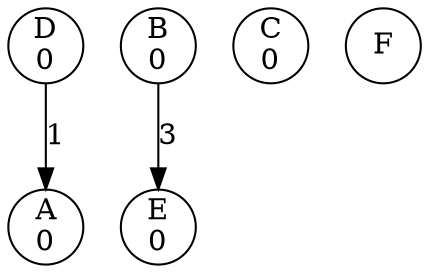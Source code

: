 digraph bank {
	 0 [label= "A\n0" , pos= "1,0!" , shape=circle, fixedsize=true, width=0.5 ]
	 1 [label= "B\n0" , pos= "0,1!" , shape=circle, fixedsize=true, width=0.5 ]
	 2 [label= "C\n0" , pos= "1,2!" , shape=circle, fixedsize=true, width=0.5 ]
	 3 [label= "D\n0" , pos= "2,2!" , shape=circle, fixedsize=true, width=0.5 ]
	 4 [label= "E\n0" , pos= "3,1!" , shape=circle, fixedsize=true, width=0.5 ]
	 5 [label= "F\n" , pos= "2,0!" , shape=circle, fixedsize=true, width=0.5 ]
	 "1" -> "4" [label= "3" ]
	 "3" -> "0" [label= "1" ]
}
